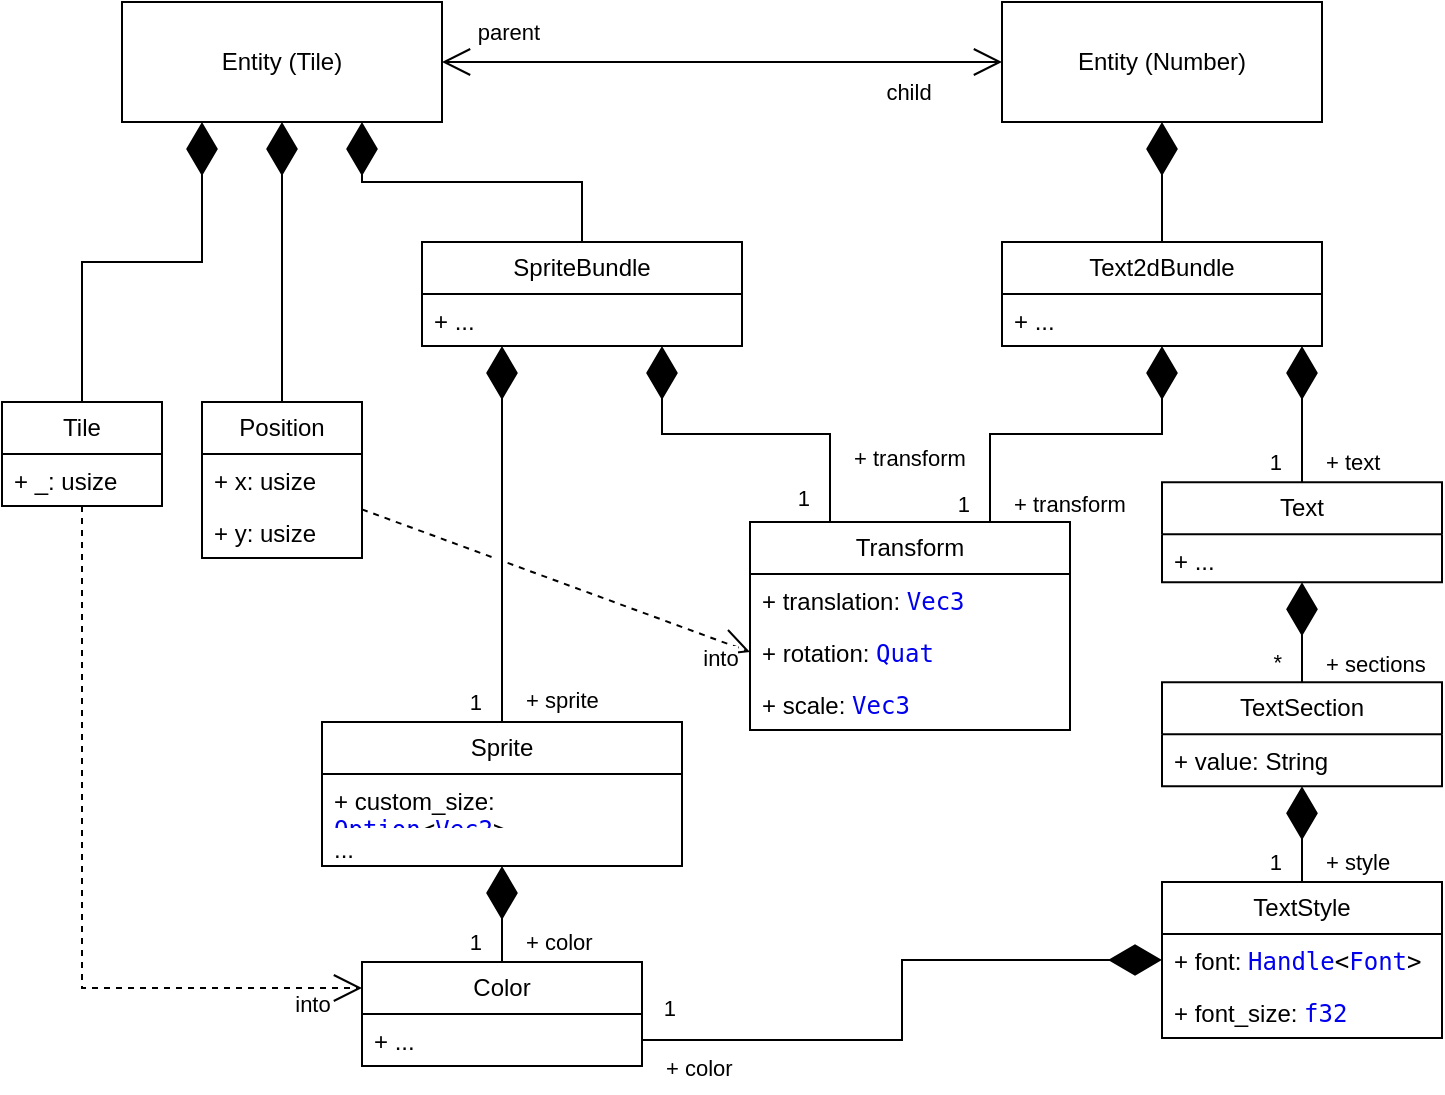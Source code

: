 <mxfile version="23.1.7" type="github">
  <diagram id="C5RBs43oDa-KdzZeNtuy" name="Page-1">
    <mxGraphModel dx="883" dy="1144" grid="1" gridSize="10" guides="1" tooltips="1" connect="1" arrows="1" fold="1" page="1" pageScale="1" pageWidth="827" pageHeight="1169" math="0" shadow="0">
      <root>
        <mxCell id="WIyWlLk6GJQsqaUBKTNV-0" />
        <mxCell id="WIyWlLk6GJQsqaUBKTNV-1" parent="WIyWlLk6GJQsqaUBKTNV-0" />
        <mxCell id="pJlstx-pBEPp6N1fP3nN-0" value="Tile" style="swimlane;fontStyle=0;childLayout=stackLayout;horizontal=1;startSize=26;fillColor=none;horizontalStack=0;resizeParent=1;resizeParentMax=0;resizeLast=0;collapsible=1;marginBottom=0;whiteSpace=wrap;html=1;" vertex="1" parent="WIyWlLk6GJQsqaUBKTNV-1">
          <mxGeometry x="40" y="200" width="80" height="52" as="geometry" />
        </mxCell>
        <mxCell id="pJlstx-pBEPp6N1fP3nN-1" value="+ _: usize" style="text;strokeColor=none;fillColor=none;align=left;verticalAlign=top;spacingLeft=4;spacingRight=4;overflow=hidden;rotatable=0;points=[[0,0.5],[1,0.5]];portConstraint=eastwest;whiteSpace=wrap;html=1;" vertex="1" parent="pJlstx-pBEPp6N1fP3nN-0">
          <mxGeometry y="26" width="80" height="26" as="geometry" />
        </mxCell>
        <mxCell id="pJlstx-pBEPp6N1fP3nN-4" value="Position" style="swimlane;fontStyle=0;childLayout=stackLayout;horizontal=1;startSize=26;fillColor=none;horizontalStack=0;resizeParent=1;resizeParentMax=0;resizeLast=0;collapsible=1;marginBottom=0;whiteSpace=wrap;html=1;" vertex="1" parent="WIyWlLk6GJQsqaUBKTNV-1">
          <mxGeometry x="140" y="200" width="80" height="78" as="geometry">
            <mxRectangle x="320" y="720" width="80" height="30" as="alternateBounds" />
          </mxGeometry>
        </mxCell>
        <mxCell id="pJlstx-pBEPp6N1fP3nN-5" value="+ x: usize" style="text;strokeColor=none;fillColor=none;align=left;verticalAlign=top;spacingLeft=4;spacingRight=4;overflow=hidden;rotatable=0;points=[[0,0.5],[1,0.5]];portConstraint=eastwest;whiteSpace=wrap;html=1;" vertex="1" parent="pJlstx-pBEPp6N1fP3nN-4">
          <mxGeometry y="26" width="80" height="26" as="geometry" />
        </mxCell>
        <mxCell id="pJlstx-pBEPp6N1fP3nN-6" value="+ y: usize" style="text;strokeColor=none;fillColor=none;align=left;verticalAlign=top;spacingLeft=4;spacingRight=4;overflow=hidden;rotatable=0;points=[[0,0.5],[1,0.5]];portConstraint=eastwest;whiteSpace=wrap;html=1;" vertex="1" parent="pJlstx-pBEPp6N1fP3nN-4">
          <mxGeometry y="52" width="80" height="26" as="geometry" />
        </mxCell>
        <mxCell id="pJlstx-pBEPp6N1fP3nN-16" value="Color" style="swimlane;fontStyle=0;childLayout=stackLayout;horizontal=1;startSize=26;fillColor=none;horizontalStack=0;resizeParent=1;resizeParentMax=0;resizeLast=0;collapsible=1;marginBottom=0;whiteSpace=wrap;html=1;" vertex="1" parent="WIyWlLk6GJQsqaUBKTNV-1">
          <mxGeometry x="220" y="480" width="140" height="52" as="geometry">
            <mxRectangle x="260" y="720" width="140" height="30" as="alternateBounds" />
          </mxGeometry>
        </mxCell>
        <mxCell id="pJlstx-pBEPp6N1fP3nN-95" value="+ ..." style="text;strokeColor=none;fillColor=none;align=left;verticalAlign=top;spacingLeft=4;spacingRight=4;overflow=hidden;rotatable=0;points=[[0,0.5],[1,0.5]];portConstraint=eastwest;whiteSpace=wrap;html=1;" vertex="1" parent="pJlstx-pBEPp6N1fP3nN-16">
          <mxGeometry y="26" width="140" height="26" as="geometry" />
        </mxCell>
        <mxCell id="pJlstx-pBEPp6N1fP3nN-17" value="Sprite" style="swimlane;fontStyle=0;childLayout=stackLayout;horizontal=1;startSize=26;fillColor=none;horizontalStack=0;resizeParent=1;resizeParentMax=0;resizeLast=0;collapsible=1;marginBottom=0;whiteSpace=wrap;html=1;" vertex="1" parent="WIyWlLk6GJQsqaUBKTNV-1">
          <mxGeometry x="200" y="360" width="180" height="72" as="geometry">
            <mxRectangle x="320" y="720" width="80" height="30" as="alternateBounds" />
          </mxGeometry>
        </mxCell>
        <mxCell id="pJlstx-pBEPp6N1fP3nN-18" value="+ custom_size: &lt;a style=&quot;font-family: &amp;quot;Source Code Pro&amp;quot;, monospace; font-size: 1em; background-color: transparent; box-sizing: border-box; scrollbar-width: initial; scrollbar-color: var(--scrollbar-color); text-decoration-line: none;&quot; title=&quot;enum core::option::Option&quot; href=&quot;https://doc.rust-lang.org/nightly/core/option/enum.Option.html&quot; class=&quot;enum&quot;&gt;Option&lt;/a&gt;&lt;span style=&quot;font-family: &amp;quot;Source Code Pro&amp;quot;, monospace; font-size: 1em; background-color: var(--code-block-background-color);&quot;&gt;&amp;lt;&lt;/span&gt;&lt;a style=&quot;font-family: &amp;quot;Source Code Pro&amp;quot;, monospace; font-size: 1em; background-color: transparent; box-sizing: border-box; scrollbar-width: initial; scrollbar-color: var(--scrollbar-color); text-decoration-line: none;&quot; title=&quot;struct bevy::math::f32::Vec2&quot; href=&quot;https://docs.rs/bevy/latest/bevy/math/f32/struct.Vec2.html&quot; class=&quot;struct&quot;&gt;Vec2&lt;/a&gt;&lt;span style=&quot;font-family: &amp;quot;Source Code Pro&amp;quot;, monospace; font-size: 1em; background-color: var(--code-block-background-color);&quot;&gt;&amp;gt;&lt;/span&gt;" style="text;strokeColor=none;fillColor=none;align=left;verticalAlign=top;spacingLeft=4;spacingRight=4;overflow=hidden;rotatable=0;points=[[0,0.5],[1,0.5]];portConstraint=eastwest;whiteSpace=wrap;html=1;" vertex="1" parent="pJlstx-pBEPp6N1fP3nN-17">
          <mxGeometry y="26" width="180" height="24" as="geometry" />
        </mxCell>
        <mxCell id="pJlstx-pBEPp6N1fP3nN-19" value="..." style="text;strokeColor=none;fillColor=none;align=left;verticalAlign=top;spacingLeft=4;spacingRight=4;overflow=hidden;rotatable=0;points=[[0,0.5],[1,0.5]];portConstraint=eastwest;whiteSpace=wrap;html=1;" vertex="1" parent="pJlstx-pBEPp6N1fP3nN-17">
          <mxGeometry y="50" width="180" height="22" as="geometry" />
        </mxCell>
        <mxCell id="pJlstx-pBEPp6N1fP3nN-20" value="Transform" style="swimlane;fontStyle=0;childLayout=stackLayout;horizontal=1;startSize=26;fillColor=none;horizontalStack=0;resizeParent=1;resizeParentMax=0;resizeLast=0;collapsible=1;marginBottom=0;whiteSpace=wrap;html=1;" vertex="1" parent="WIyWlLk6GJQsqaUBKTNV-1">
          <mxGeometry x="414" y="260" width="160" height="104" as="geometry" />
        </mxCell>
        <mxCell id="pJlstx-pBEPp6N1fP3nN-21" value="+&amp;nbsp;translation: &lt;a style=&quot;font-family: &amp;quot;Source Code Pro&amp;quot;, monospace; font-size: 1em; background-color: transparent; box-sizing: border-box; scrollbar-width: initial; scrollbar-color: var(--scrollbar-color); text-decoration-line: none;&quot; title=&quot;struct bevy::math::f32::Vec3&quot; href=&quot;https://docs.rs/bevy/latest/bevy/math/f32/struct.Vec3.html&quot; class=&quot;struct&quot;&gt;Vec3&lt;/a&gt;" style="text;strokeColor=none;fillColor=none;align=left;verticalAlign=top;spacingLeft=4;spacingRight=4;overflow=hidden;rotatable=0;points=[[0,0.5],[1,0.5]];portConstraint=eastwest;whiteSpace=wrap;html=1;" vertex="1" parent="pJlstx-pBEPp6N1fP3nN-20">
          <mxGeometry y="26" width="160" height="26" as="geometry" />
        </mxCell>
        <mxCell id="pJlstx-pBEPp6N1fP3nN-22" value="+&amp;nbsp;rotation: &lt;a style=&quot;font-family: &amp;quot;Source Code Pro&amp;quot;, monospace; font-size: 1em; background-color: transparent; box-sizing: border-box; scrollbar-width: initial; scrollbar-color: var(--scrollbar-color); text-decoration-line: none;&quot; title=&quot;struct bevy::math::f32::Quat&quot; href=&quot;https://docs.rs/bevy/latest/bevy/math/f32/struct.Quat.html&quot; class=&quot;struct&quot;&gt;Quat&lt;/a&gt;" style="text;strokeColor=none;fillColor=none;align=left;verticalAlign=top;spacingLeft=4;spacingRight=4;overflow=hidden;rotatable=0;points=[[0,0.5],[1,0.5]];portConstraint=eastwest;whiteSpace=wrap;html=1;" vertex="1" parent="pJlstx-pBEPp6N1fP3nN-20">
          <mxGeometry y="52" width="160" height="26" as="geometry" />
        </mxCell>
        <mxCell id="pJlstx-pBEPp6N1fP3nN-23" value="+&amp;nbsp;scale: &lt;a style=&quot;font-family: &amp;quot;Source Code Pro&amp;quot;, monospace; font-size: 1em; background-color: transparent; box-sizing: border-box; scrollbar-width: initial; scrollbar-color: var(--scrollbar-color); text-decoration-line: none;&quot; title=&quot;struct bevy::math::f32::Vec3&quot; href=&quot;https://docs.rs/bevy/latest/bevy/math/f32/struct.Vec3.html&quot; class=&quot;struct&quot;&gt;Vec3&lt;/a&gt;" style="text;strokeColor=none;fillColor=none;align=left;verticalAlign=top;spacingLeft=4;spacingRight=4;overflow=hidden;rotatable=0;points=[[0,0.5],[1,0.5]];portConstraint=eastwest;whiteSpace=wrap;html=1;" vertex="1" parent="pJlstx-pBEPp6N1fP3nN-20">
          <mxGeometry y="78" width="160" height="26" as="geometry" />
        </mxCell>
        <mxCell id="pJlstx-pBEPp6N1fP3nN-24" value="" style="endArrow=diamondThin;endFill=1;endSize=24;html=1;rounded=0;edgeStyle=elbowEdgeStyle;elbow=vertical;entryX=0.25;entryY=1;entryDx=0;entryDy=0;exitX=0.5;exitY=0;exitDx=0;exitDy=0;" edge="1" parent="WIyWlLk6GJQsqaUBKTNV-1" source="pJlstx-pBEPp6N1fP3nN-17" target="pJlstx-pBEPp6N1fP3nN-73">
          <mxGeometry width="160" relative="1" as="geometry">
            <mxPoint x="210" y="120" as="sourcePoint" />
            <mxPoint x="350" y="190" as="targetPoint" />
            <Array as="points">
              <mxPoint x="370" y="240" />
            </Array>
          </mxGeometry>
        </mxCell>
        <mxCell id="pJlstx-pBEPp6N1fP3nN-32" value="+ sprite" style="edgeLabel;html=1;align=left;verticalAlign=middle;resizable=0;points=[];" vertex="1" connectable="0" parent="pJlstx-pBEPp6N1fP3nN-24">
          <mxGeometry x="-0.83" y="1" relative="1" as="geometry">
            <mxPoint x="11" y="5" as="offset" />
          </mxGeometry>
        </mxCell>
        <mxCell id="pJlstx-pBEPp6N1fP3nN-33" value="1" style="edgeLabel;html=1;align=right;verticalAlign=middle;resizable=0;points=[];" vertex="1" connectable="0" parent="pJlstx-pBEPp6N1fP3nN-24">
          <mxGeometry x="-0.793" y="1" relative="1" as="geometry">
            <mxPoint x="-9" y="9" as="offset" />
          </mxGeometry>
        </mxCell>
        <mxCell id="pJlstx-pBEPp6N1fP3nN-27" value="" style="endArrow=diamondThin;endFill=1;endSize=24;html=1;rounded=0;elbow=vertical;exitX=0.25;exitY=0;exitDx=0;exitDy=0;edgeStyle=elbowEdgeStyle;entryX=0.75;entryY=1;entryDx=0;entryDy=0;" edge="1" parent="WIyWlLk6GJQsqaUBKTNV-1" source="pJlstx-pBEPp6N1fP3nN-20" target="pJlstx-pBEPp6N1fP3nN-73">
          <mxGeometry width="160" relative="1" as="geometry">
            <mxPoint x="444" y="322" as="sourcePoint" />
            <mxPoint x="410" y="212" as="targetPoint" />
          </mxGeometry>
        </mxCell>
        <mxCell id="pJlstx-pBEPp6N1fP3nN-34" value="+ transform" style="edgeLabel;html=1;align=left;verticalAlign=middle;resizable=0;points=[];" vertex="1" connectable="0" parent="pJlstx-pBEPp6N1fP3nN-27">
          <mxGeometry x="-0.806" y="-1" relative="1" as="geometry">
            <mxPoint x="9" y="-16" as="offset" />
          </mxGeometry>
        </mxCell>
        <mxCell id="pJlstx-pBEPp6N1fP3nN-36" value="1" style="edgeLabel;html=1;align=right;verticalAlign=middle;resizable=0;points=[];" vertex="1" connectable="0" parent="pJlstx-pBEPp6N1fP3nN-27">
          <mxGeometry x="-0.831" y="1" relative="1" as="geometry">
            <mxPoint x="-9" y="2" as="offset" />
          </mxGeometry>
        </mxCell>
        <mxCell id="pJlstx-pBEPp6N1fP3nN-28" value="Entity (Tile)" style="html=1;whiteSpace=wrap;" vertex="1" parent="WIyWlLk6GJQsqaUBKTNV-1">
          <mxGeometry x="100" width="160" height="60" as="geometry" />
        </mxCell>
        <mxCell id="pJlstx-pBEPp6N1fP3nN-29" value="" style="endArrow=diamondThin;endFill=1;endSize=24;html=1;rounded=0;exitX=0.5;exitY=0;exitDx=0;exitDy=0;edgeStyle=elbowEdgeStyle;elbow=vertical;entryX=0.25;entryY=1;entryDx=0;entryDy=0;" edge="1" parent="WIyWlLk6GJQsqaUBKTNV-1" source="pJlstx-pBEPp6N1fP3nN-0" target="pJlstx-pBEPp6N1fP3nN-28">
          <mxGeometry width="160" relative="1" as="geometry">
            <mxPoint x="470" y="289" as="sourcePoint" />
            <mxPoint x="570" y="200" as="targetPoint" />
          </mxGeometry>
        </mxCell>
        <mxCell id="pJlstx-pBEPp6N1fP3nN-30" value="" style="endArrow=diamondThin;endFill=1;endSize=24;html=1;rounded=0;edgeStyle=elbowEdgeStyle;elbow=vertical;" edge="1" parent="WIyWlLk6GJQsqaUBKTNV-1" source="pJlstx-pBEPp6N1fP3nN-4" target="pJlstx-pBEPp6N1fP3nN-28">
          <mxGeometry width="160" relative="1" as="geometry">
            <mxPoint x="230" y="150" as="sourcePoint" />
            <mxPoint x="390" y="150" as="targetPoint" />
          </mxGeometry>
        </mxCell>
        <mxCell id="pJlstx-pBEPp6N1fP3nN-31" value="" style="endArrow=diamondThin;endFill=1;endSize=24;html=1;rounded=0;exitX=0.5;exitY=0;exitDx=0;exitDy=0;edgeStyle=elbowEdgeStyle;elbow=vertical;entryX=0.75;entryY=1;entryDx=0;entryDy=0;" edge="1" parent="WIyWlLk6GJQsqaUBKTNV-1" source="pJlstx-pBEPp6N1fP3nN-73" target="pJlstx-pBEPp6N1fP3nN-28">
          <mxGeometry width="160" relative="1" as="geometry">
            <mxPoint x="349.98" y="157" as="sourcePoint" />
            <mxPoint x="390" y="150" as="targetPoint" />
          </mxGeometry>
        </mxCell>
        <mxCell id="pJlstx-pBEPp6N1fP3nN-37" value="" style="endArrow=diamondThin;endFill=1;endSize=24;html=1;rounded=0;edgeStyle=elbowEdgeStyle;elbow=vertical;" edge="1" parent="WIyWlLk6GJQsqaUBKTNV-1" source="pJlstx-pBEPp6N1fP3nN-16" target="pJlstx-pBEPp6N1fP3nN-17">
          <mxGeometry width="160" relative="1" as="geometry">
            <mxPoint x="190" y="410" as="sourcePoint" />
            <mxPoint x="350" y="410" as="targetPoint" />
          </mxGeometry>
        </mxCell>
        <mxCell id="pJlstx-pBEPp6N1fP3nN-38" value="+ color" style="edgeLabel;html=1;align=left;verticalAlign=middle;resizable=0;points=[];" vertex="1" connectable="0" parent="pJlstx-pBEPp6N1fP3nN-37">
          <mxGeometry x="-0.734" y="1" relative="1" as="geometry">
            <mxPoint x="11" y="-4" as="offset" />
          </mxGeometry>
        </mxCell>
        <mxCell id="pJlstx-pBEPp6N1fP3nN-39" value="1" style="edgeLabel;html=1;align=right;verticalAlign=middle;resizable=0;points=[];" vertex="1" connectable="0" parent="pJlstx-pBEPp6N1fP3nN-37">
          <mxGeometry x="-0.672" y="2" relative="1" as="geometry">
            <mxPoint x="-8" y="-2" as="offset" />
          </mxGeometry>
        </mxCell>
        <mxCell id="pJlstx-pBEPp6N1fP3nN-42" value="Text" style="swimlane;fontStyle=0;childLayout=stackLayout;horizontal=1;startSize=26;fillColor=none;horizontalStack=0;resizeParent=1;resizeParentMax=0;resizeLast=0;collapsible=1;marginBottom=0;whiteSpace=wrap;html=1;" vertex="1" parent="WIyWlLk6GJQsqaUBKTNV-1">
          <mxGeometry x="620" y="240.17" width="140" height="50" as="geometry">
            <mxRectangle x="320" y="720" width="80" height="30" as="alternateBounds" />
          </mxGeometry>
        </mxCell>
        <mxCell id="pJlstx-pBEPp6N1fP3nN-43" value="+ ..." style="text;strokeColor=none;fillColor=none;align=left;verticalAlign=top;spacingLeft=4;spacingRight=4;overflow=hidden;rotatable=0;points=[[0,0.5],[1,0.5]];portConstraint=eastwest;whiteSpace=wrap;html=1;" vertex="1" parent="pJlstx-pBEPp6N1fP3nN-42">
          <mxGeometry y="26" width="140" height="24" as="geometry" />
        </mxCell>
        <mxCell id="pJlstx-pBEPp6N1fP3nN-49" value="" style="endArrow=diamondThin;endFill=1;endSize=24;html=1;rounded=0;edgeStyle=elbowEdgeStyle;elbow=vertical;" edge="1" parent="WIyWlLk6GJQsqaUBKTNV-1" source="pJlstx-pBEPp6N1fP3nN-42" target="pJlstx-pBEPp6N1fP3nN-59">
          <mxGeometry width="160" relative="1" as="geometry">
            <mxPoint x="740" y="310" as="sourcePoint" />
            <mxPoint x="620" y="190" as="targetPoint" />
            <Array as="points">
              <mxPoint x="580" y="160" />
              <mxPoint x="738" y="240" />
            </Array>
          </mxGeometry>
        </mxCell>
        <mxCell id="pJlstx-pBEPp6N1fP3nN-50" value="+ text" style="edgeLabel;html=1;align=left;verticalAlign=middle;resizable=0;points=[];" vertex="1" connectable="0" parent="pJlstx-pBEPp6N1fP3nN-49">
          <mxGeometry x="-0.83" y="1" relative="1" as="geometry">
            <mxPoint x="11" y="-4" as="offset" />
          </mxGeometry>
        </mxCell>
        <mxCell id="pJlstx-pBEPp6N1fP3nN-51" value="1" style="edgeLabel;html=1;align=right;verticalAlign=middle;resizable=0;points=[];" vertex="1" connectable="0" parent="pJlstx-pBEPp6N1fP3nN-49">
          <mxGeometry x="-0.793" y="1" relative="1" as="geometry">
            <mxPoint x="-9" y="-3" as="offset" />
          </mxGeometry>
        </mxCell>
        <mxCell id="pJlstx-pBEPp6N1fP3nN-55" value="" style="endArrow=diamondThin;endFill=1;endSize=24;html=1;rounded=0;edgeStyle=elbowEdgeStyle;elbow=vertical;" edge="1" parent="WIyWlLk6GJQsqaUBKTNV-1" source="pJlstx-pBEPp6N1fP3nN-69" target="pJlstx-pBEPp6N1fP3nN-42">
          <mxGeometry width="160" relative="1" as="geometry">
            <mxPoint x="710" y="340.17" as="sourcePoint" />
            <mxPoint x="870" y="381.17" as="targetPoint" />
          </mxGeometry>
        </mxCell>
        <mxCell id="pJlstx-pBEPp6N1fP3nN-56" value="+ sections" style="edgeLabel;html=1;align=left;verticalAlign=middle;resizable=0;points=[];" vertex="1" connectable="0" parent="pJlstx-pBEPp6N1fP3nN-55">
          <mxGeometry x="-0.734" y="1" relative="1" as="geometry">
            <mxPoint x="11" y="-3" as="offset" />
          </mxGeometry>
        </mxCell>
        <mxCell id="pJlstx-pBEPp6N1fP3nN-57" value="*" style="edgeLabel;html=1;align=right;verticalAlign=middle;resizable=0;points=[];" vertex="1" connectable="0" parent="pJlstx-pBEPp6N1fP3nN-55">
          <mxGeometry x="-0.672" y="2" relative="1" as="geometry">
            <mxPoint x="-8" y="-2" as="offset" />
          </mxGeometry>
        </mxCell>
        <mxCell id="pJlstx-pBEPp6N1fP3nN-59" value="Text2dBundle" style="swimlane;fontStyle=0;childLayout=stackLayout;horizontal=1;startSize=26;fillColor=none;horizontalStack=0;resizeParent=1;resizeParentMax=0;resizeLast=0;collapsible=1;marginBottom=0;whiteSpace=wrap;html=1;" vertex="1" parent="WIyWlLk6GJQsqaUBKTNV-1">
          <mxGeometry x="540" y="120" width="160" height="52" as="geometry">
            <mxRectangle x="440" y="120" width="110" height="30" as="alternateBounds" />
          </mxGeometry>
        </mxCell>
        <mxCell id="pJlstx-pBEPp6N1fP3nN-60" value="+ ..." style="text;strokeColor=none;fillColor=none;align=left;verticalAlign=top;spacingLeft=4;spacingRight=4;overflow=hidden;rotatable=0;points=[[0,0.5],[1,0.5]];portConstraint=eastwest;whiteSpace=wrap;html=1;" vertex="1" parent="pJlstx-pBEPp6N1fP3nN-59">
          <mxGeometry y="26" width="160" height="26" as="geometry" />
        </mxCell>
        <mxCell id="pJlstx-pBEPp6N1fP3nN-69" value="TextSection" style="swimlane;fontStyle=0;childLayout=stackLayout;horizontal=1;startSize=26;fillColor=none;horizontalStack=0;resizeParent=1;resizeParentMax=0;resizeLast=0;collapsible=1;marginBottom=0;whiteSpace=wrap;html=1;" vertex="1" parent="WIyWlLk6GJQsqaUBKTNV-1">
          <mxGeometry x="620" y="340.17" width="140" height="52" as="geometry" />
        </mxCell>
        <mxCell id="pJlstx-pBEPp6N1fP3nN-70" value="+ value: String" style="text;strokeColor=none;fillColor=none;align=left;verticalAlign=top;spacingLeft=4;spacingRight=4;overflow=hidden;rotatable=0;points=[[0,0.5],[1,0.5]];portConstraint=eastwest;whiteSpace=wrap;html=1;" vertex="1" parent="pJlstx-pBEPp6N1fP3nN-69">
          <mxGeometry y="26" width="140" height="26" as="geometry" />
        </mxCell>
        <mxCell id="pJlstx-pBEPp6N1fP3nN-73" value="SpriteBundle" style="swimlane;fontStyle=0;childLayout=stackLayout;horizontal=1;startSize=26;fillColor=none;horizontalStack=0;resizeParent=1;resizeParentMax=0;resizeLast=0;collapsible=1;marginBottom=0;whiteSpace=wrap;html=1;" vertex="1" parent="WIyWlLk6GJQsqaUBKTNV-1">
          <mxGeometry x="250" y="120" width="160" height="52" as="geometry">
            <mxRectangle x="240" y="120" width="110" height="30" as="alternateBounds" />
          </mxGeometry>
        </mxCell>
        <mxCell id="pJlstx-pBEPp6N1fP3nN-74" value="+ ..." style="text;strokeColor=none;fillColor=none;align=left;verticalAlign=top;spacingLeft=4;spacingRight=4;overflow=hidden;rotatable=0;points=[[0,0.5],[1,0.5]];portConstraint=eastwest;whiteSpace=wrap;html=1;" vertex="1" parent="pJlstx-pBEPp6N1fP3nN-73">
          <mxGeometry y="26" width="160" height="26" as="geometry" />
        </mxCell>
        <mxCell id="pJlstx-pBEPp6N1fP3nN-75" value="TextStyle" style="swimlane;fontStyle=0;childLayout=stackLayout;horizontal=1;startSize=26;fillColor=none;horizontalStack=0;resizeParent=1;resizeParentMax=0;resizeLast=0;collapsible=1;marginBottom=0;whiteSpace=wrap;html=1;" vertex="1" parent="WIyWlLk6GJQsqaUBKTNV-1">
          <mxGeometry x="620" y="440" width="140" height="78" as="geometry" />
        </mxCell>
        <mxCell id="pJlstx-pBEPp6N1fP3nN-76" value="+&amp;nbsp;font: &lt;a style=&quot;font-family: &amp;quot;Source Code Pro&amp;quot;, monospace; font-size: 1em; background-color: transparent; box-sizing: border-box; scrollbar-width: initial; scrollbar-color: var(--scrollbar-color); text-decoration-line: none;&quot; title=&quot;enum bevy::asset::Handle&quot; href=&quot;https://docs.rs/bevy/latest/bevy/asset/enum.Handle.html&quot; class=&quot;enum&quot;&gt;Handle&lt;/a&gt;&lt;span style=&quot;font-family: &amp;quot;Source Code Pro&amp;quot;, monospace; font-size: 1em; background-color: var(--code-block-background-color);&quot;&gt;&amp;lt;&lt;/span&gt;&lt;a style=&quot;font-family: &amp;quot;Source Code Pro&amp;quot;, monospace; font-size: 1em; background-color: transparent; box-sizing: border-box; scrollbar-width: initial; scrollbar-color: var(--scrollbar-color); text-decoration-line: none;&quot; title=&quot;struct bevy::text::Font&quot; href=&quot;https://docs.rs/bevy/latest/bevy/text/struct.Font.html&quot; class=&quot;struct&quot;&gt;Font&lt;/a&gt;&lt;span style=&quot;font-family: &amp;quot;Source Code Pro&amp;quot;, monospace; font-size: 1em; background-color: var(--code-block-background-color);&quot;&gt;&amp;gt;&lt;/span&gt;" style="text;strokeColor=none;fillColor=none;align=left;verticalAlign=top;spacingLeft=4;spacingRight=4;overflow=hidden;rotatable=0;points=[[0,0.5],[1,0.5]];portConstraint=eastwest;whiteSpace=wrap;html=1;" vertex="1" parent="pJlstx-pBEPp6N1fP3nN-75">
          <mxGeometry y="26" width="140" height="26" as="geometry" />
        </mxCell>
        <mxCell id="pJlstx-pBEPp6N1fP3nN-77" value="+&amp;nbsp;font_size: &lt;a style=&quot;font-family: &amp;quot;Source Code Pro&amp;quot;, monospace; font-size: 1em; background-color: transparent; box-sizing: border-box; scrollbar-width: initial; scrollbar-color: var(--scrollbar-color); text-decoration-line: none;&quot; href=&quot;https://doc.rust-lang.org/nightly/std/primitive.f32.html&quot; class=&quot;primitive&quot;&gt;f32&lt;/a&gt;" style="text;strokeColor=none;fillColor=none;align=left;verticalAlign=top;spacingLeft=4;spacingRight=4;overflow=hidden;rotatable=0;points=[[0,0.5],[1,0.5]];portConstraint=eastwest;whiteSpace=wrap;html=1;" vertex="1" parent="pJlstx-pBEPp6N1fP3nN-75">
          <mxGeometry y="52" width="140" height="26" as="geometry" />
        </mxCell>
        <mxCell id="pJlstx-pBEPp6N1fP3nN-79" value="" style="endArrow=diamondThin;endFill=1;endSize=24;html=1;rounded=0;edgeStyle=elbowEdgeStyle;elbow=vertical;" edge="1" parent="WIyWlLk6GJQsqaUBKTNV-1" source="pJlstx-pBEPp6N1fP3nN-75" target="pJlstx-pBEPp6N1fP3nN-70">
          <mxGeometry width="160" relative="1" as="geometry">
            <mxPoint x="538" y="666.17" as="sourcePoint" />
            <mxPoint x="658" y="478.17" as="targetPoint" />
          </mxGeometry>
        </mxCell>
        <mxCell id="pJlstx-pBEPp6N1fP3nN-80" value="+ style" style="edgeLabel;html=1;align=left;verticalAlign=middle;resizable=0;points=[];" vertex="1" connectable="0" parent="pJlstx-pBEPp6N1fP3nN-79">
          <mxGeometry x="-0.734" y="1" relative="1" as="geometry">
            <mxPoint x="11" y="-4" as="offset" />
          </mxGeometry>
        </mxCell>
        <mxCell id="pJlstx-pBEPp6N1fP3nN-81" value="1" style="edgeLabel;html=1;align=right;verticalAlign=middle;resizable=0;points=[];" vertex="1" connectable="0" parent="pJlstx-pBEPp6N1fP3nN-79">
          <mxGeometry x="-0.672" y="2" relative="1" as="geometry">
            <mxPoint x="-8" y="-2" as="offset" />
          </mxGeometry>
        </mxCell>
        <mxCell id="pJlstx-pBEPp6N1fP3nN-82" value="" style="endArrow=diamondThin;endFill=1;endSize=24;html=1;rounded=0;edgeStyle=elbowEdgeStyle;exitX=1;exitY=0.5;exitDx=0;exitDy=0;" edge="1" parent="WIyWlLk6GJQsqaUBKTNV-1" source="pJlstx-pBEPp6N1fP3nN-95" target="pJlstx-pBEPp6N1fP3nN-75">
          <mxGeometry width="160" relative="1" as="geometry">
            <mxPoint x="360" y="730" as="sourcePoint" />
            <mxPoint x="581.667" y="640" as="targetPoint" />
          </mxGeometry>
        </mxCell>
        <mxCell id="pJlstx-pBEPp6N1fP3nN-83" value="+ color" style="edgeLabel;html=1;align=left;verticalAlign=middle;resizable=0;points=[];" vertex="1" connectable="0" parent="pJlstx-pBEPp6N1fP3nN-82">
          <mxGeometry x="-0.734" y="1" relative="1" as="geometry">
            <mxPoint x="-30" y="15" as="offset" />
          </mxGeometry>
        </mxCell>
        <mxCell id="pJlstx-pBEPp6N1fP3nN-84" value="1" style="edgeLabel;html=1;align=right;verticalAlign=middle;resizable=0;points=[];" vertex="1" connectable="0" parent="pJlstx-pBEPp6N1fP3nN-82">
          <mxGeometry x="-0.672" y="2" relative="1" as="geometry">
            <mxPoint x="-32" y="-14" as="offset" />
          </mxGeometry>
        </mxCell>
        <mxCell id="pJlstx-pBEPp6N1fP3nN-96" value="Entity (Number)" style="html=1;whiteSpace=wrap;" vertex="1" parent="WIyWlLk6GJQsqaUBKTNV-1">
          <mxGeometry x="540" width="160" height="60" as="geometry" />
        </mxCell>
        <mxCell id="pJlstx-pBEPp6N1fP3nN-97" value="" style="endArrow=open;endFill=1;endSize=12;html=1;rounded=0;startArrow=open;startFill=0;startSize=12;edgeStyle=elbowEdgeStyle;" edge="1" parent="WIyWlLk6GJQsqaUBKTNV-1" source="pJlstx-pBEPp6N1fP3nN-28" target="pJlstx-pBEPp6N1fP3nN-96">
          <mxGeometry width="160" relative="1" as="geometry">
            <mxPoint x="200" y="270" as="sourcePoint" />
            <mxPoint x="360" y="270" as="targetPoint" />
          </mxGeometry>
        </mxCell>
        <mxCell id="pJlstx-pBEPp6N1fP3nN-98" value="parent" style="edgeLabel;html=1;align=center;verticalAlign=middle;resizable=0;points=[];" vertex="1" connectable="0" parent="pJlstx-pBEPp6N1fP3nN-97">
          <mxGeometry x="-0.831" y="1" relative="1" as="geometry">
            <mxPoint x="9" y="-14" as="offset" />
          </mxGeometry>
        </mxCell>
        <mxCell id="pJlstx-pBEPp6N1fP3nN-99" value="child" style="edgeLabel;html=1;align=center;verticalAlign=middle;resizable=0;points=[];" vertex="1" connectable="0" parent="pJlstx-pBEPp6N1fP3nN-97">
          <mxGeometry x="0.661" y="-1" relative="1" as="geometry">
            <mxPoint y="14" as="offset" />
          </mxGeometry>
        </mxCell>
        <mxCell id="pJlstx-pBEPp6N1fP3nN-100" value="" style="endArrow=diamondThin;endFill=1;endSize=24;html=1;rounded=0;edgeStyle=elbowEdgeStyle;elbow=vertical;" edge="1" parent="WIyWlLk6GJQsqaUBKTNV-1" source="pJlstx-pBEPp6N1fP3nN-59" target="pJlstx-pBEPp6N1fP3nN-96">
          <mxGeometry width="160" relative="1" as="geometry">
            <mxPoint x="430" y="148" as="sourcePoint" />
            <mxPoint x="250" y="60" as="targetPoint" />
          </mxGeometry>
        </mxCell>
        <mxCell id="pJlstx-pBEPp6N1fP3nN-66" value="" style="endArrow=diamondThin;endFill=1;endSize=24;html=1;rounded=0;elbow=vertical;exitX=0.75;exitY=0;exitDx=0;exitDy=0;edgeStyle=elbowEdgeStyle;" edge="1" parent="WIyWlLk6GJQsqaUBKTNV-1" source="pJlstx-pBEPp6N1fP3nN-20" target="pJlstx-pBEPp6N1fP3nN-59">
          <mxGeometry width="160" relative="1" as="geometry">
            <mxPoint x="434" y="532.5" as="sourcePoint" />
            <mxPoint x="580" y="180" as="targetPoint" />
          </mxGeometry>
        </mxCell>
        <mxCell id="pJlstx-pBEPp6N1fP3nN-67" value="+ transform" style="edgeLabel;html=1;align=left;verticalAlign=middle;resizable=0;points=[];" vertex="1" connectable="0" parent="pJlstx-pBEPp6N1fP3nN-66">
          <mxGeometry x="-0.806" y="-1" relative="1" as="geometry">
            <mxPoint x="9" y="8" as="offset" />
          </mxGeometry>
        </mxCell>
        <mxCell id="pJlstx-pBEPp6N1fP3nN-68" value="1" style="edgeLabel;html=1;align=right;verticalAlign=middle;resizable=0;points=[];" vertex="1" connectable="0" parent="pJlstx-pBEPp6N1fP3nN-66">
          <mxGeometry x="-0.831" y="1" relative="1" as="geometry">
            <mxPoint x="-9" y="5" as="offset" />
          </mxGeometry>
        </mxCell>
        <mxCell id="pJlstx-pBEPp6N1fP3nN-106" value="into" style="endArrow=open;endSize=12;dashed=1;html=1;rounded=0;jumpStyle=gap;entryX=0;entryY=0.5;entryDx=0;entryDy=0;" edge="1" parent="WIyWlLk6GJQsqaUBKTNV-1" source="pJlstx-pBEPp6N1fP3nN-4" target="pJlstx-pBEPp6N1fP3nN-22">
          <mxGeometry x="0.87" y="-8" width="160" relative="1" as="geometry">
            <mxPoint x="150" y="270" as="sourcePoint" />
            <mxPoint x="310" y="270" as="targetPoint" />
            <mxPoint as="offset" />
          </mxGeometry>
        </mxCell>
        <mxCell id="pJlstx-pBEPp6N1fP3nN-107" value="into" style="endArrow=open;endSize=12;dashed=1;html=1;rounded=0;jumpStyle=gap;edgeStyle=elbowEdgeStyle;entryX=0;entryY=0.25;entryDx=0;entryDy=0;" edge="1" parent="WIyWlLk6GJQsqaUBKTNV-1" source="pJlstx-pBEPp6N1fP3nN-0" target="pJlstx-pBEPp6N1fP3nN-16">
          <mxGeometry x="0.87" y="-8" width="160" relative="1" as="geometry">
            <mxPoint x="230" y="209" as="sourcePoint" />
            <mxPoint x="428" y="308" as="targetPoint" />
            <Array as="points">
              <mxPoint x="80" y="510" />
            </Array>
            <mxPoint as="offset" />
          </mxGeometry>
        </mxCell>
      </root>
    </mxGraphModel>
  </diagram>
</mxfile>
